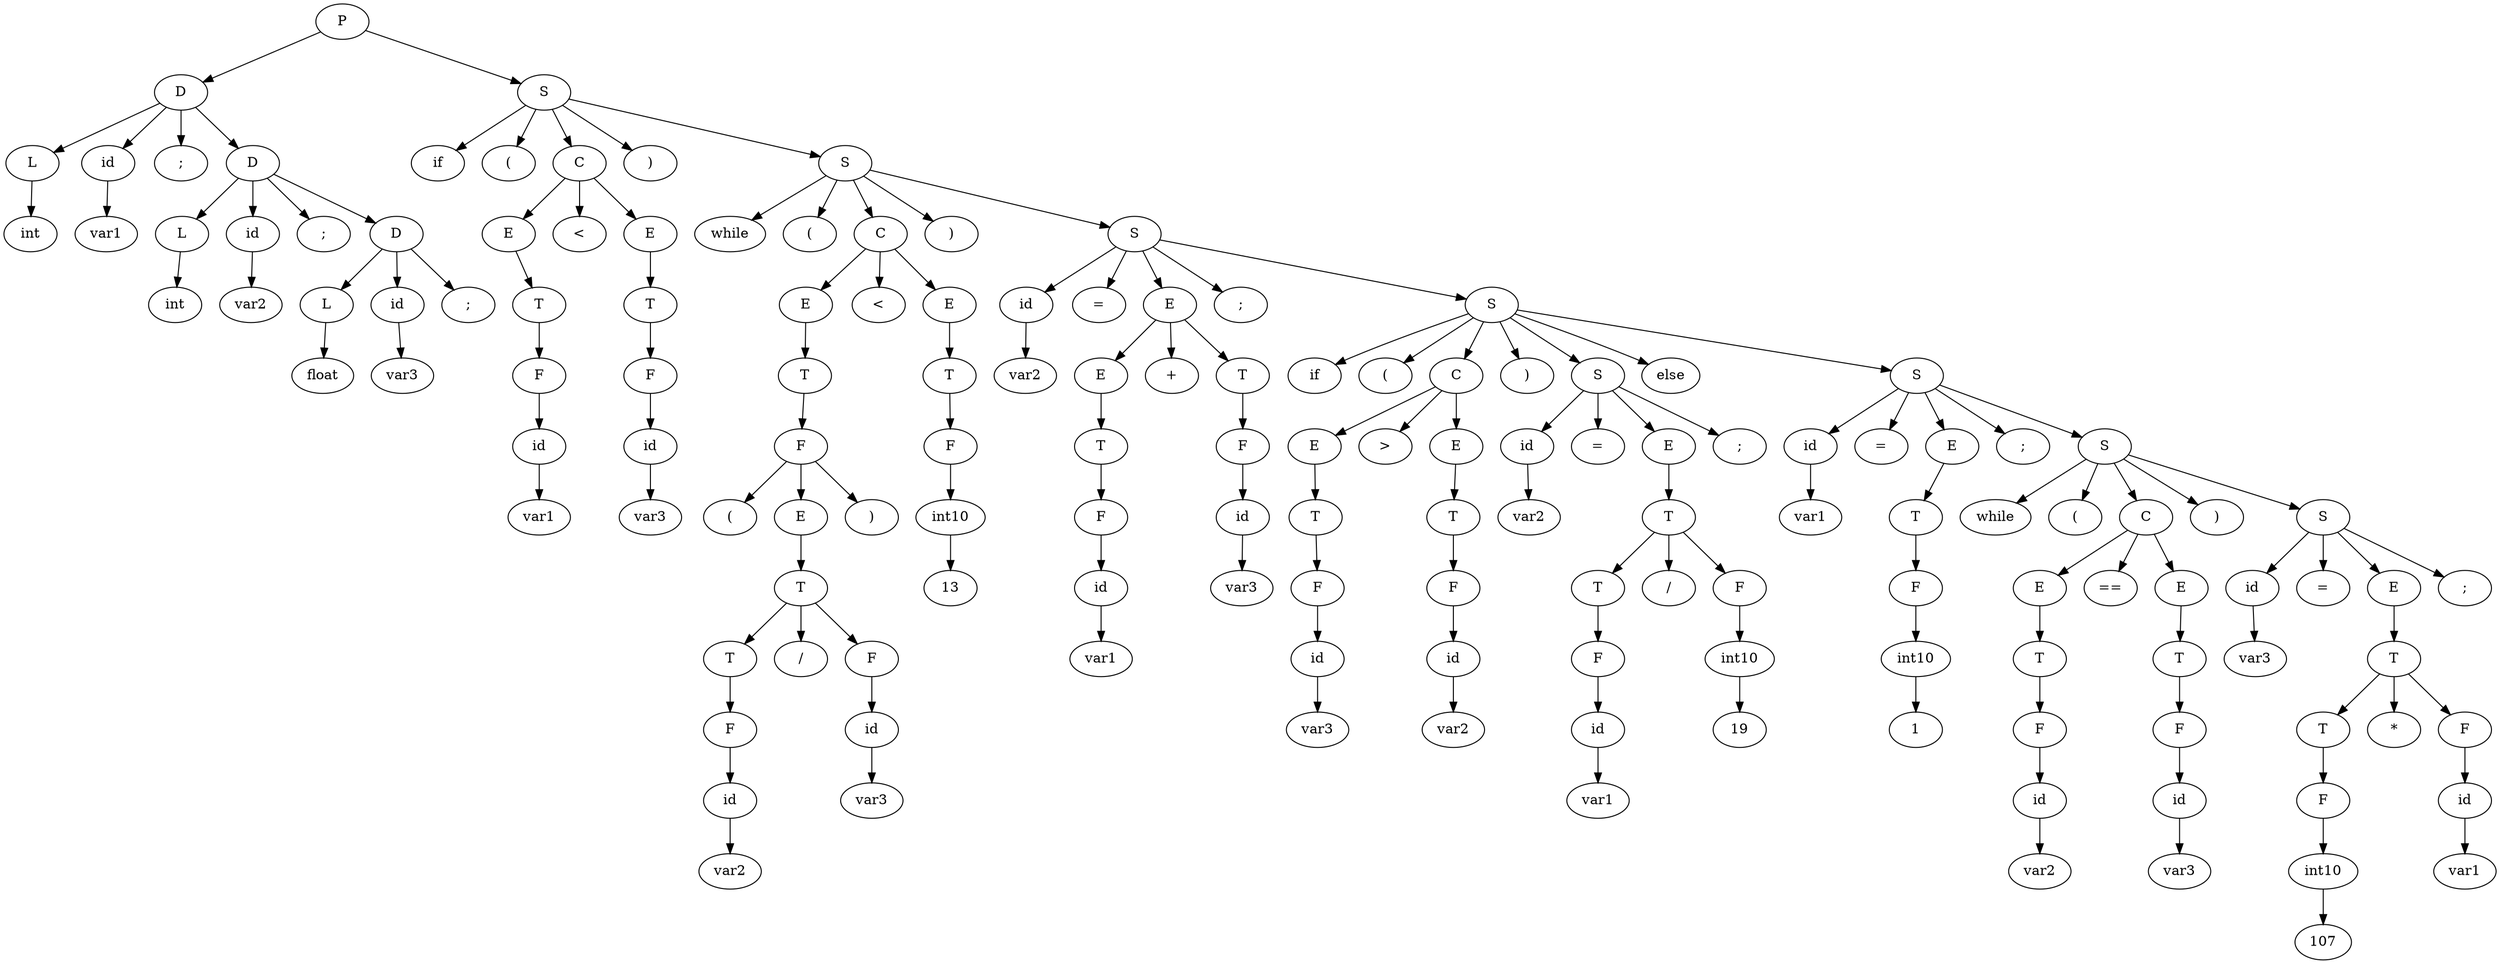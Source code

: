 digraph G{
	23993632->23979280;
	23993632 [label="P"];
	23979280 [label="D"];
	23979280->23977728;
	23977728 [label="L"];
	23977728->23977808;
	23977808 [label="int"];
	23979280->23977920;
	23977920 [label="id"];
	23977920->23978000;
	23978000 [label="var1"];
	23979280->23978112;
	23978112 [label=";"];
	23979280->23979472;
	23979472 [label="D"];
	23979472->23978192;
	23978192 [label="L"];
	23978192->23978272;
	23978272 [label="int"];
	23979472->23978384;
	23978384 [label="id"];
	23978384->23978464;
	23978464 [label="var2"];
	23979472->23978576;
	23978576 [label=";"];
	23979472->23979200;
	23979200 [label="D"];
	23979200->23978656;
	23978656 [label="L"];
	23978656->23978736;
	23978736 [label="float"];
	23979200->23978848;
	23978848 [label="id"];
	23978848->23978928;
	23978928 [label="var3"];
	23979200->23979040;
	23979040 [label=";"];
	23993632->23993472;
	23993472 [label="S"];
	23993472->23979120;
	23979120 [label="if"];
	23993472->23980064;
	23980064 [label="("];
	23993472->23981296;
	23981296 [label="C"];
	23981296->23980576;
	23980576 [label="E"];
	23980576->23980384;
	23980384 [label="T"];
	23980384->23980304;
	23980304 [label="F"];
	23980304->23980144;
	23980144 [label="id"];
	23980144->23980224;
	23980224 [label="var1"];
	23981296->23980496;
	23980496 [label="<"];
	23981296->23981184;
	23981184 [label="E"];
	23981184->23980992;
	23980992 [label="T"];
	23980992->23980880;
	23980880 [label="F"];
	23980880->23980688;
	23980688 [label="id"];
	23980688->23980768;
	23980768 [label="var3"];
	23993472->23981104;
	23981104 [label=")"];
	23993472->23993312;
	23993312 [label="S"];
	23993312->23981488;
	23981488 [label="while"];
	23993312->23981568;
	23981568 [label="("];
	23993312->23983824;
	23983824 [label="C"];
	23983824->23983136;
	23983136 [label="E"];
	23983136->23982976;
	23982976 [label="T"];
	23982976->23982816;
	23982816 [label="F"];
	23982816->23981648;
	23981648 [label="("];
	23982816->23982736;
	23982736 [label="E"];
	23982736->23982464;
	23982464 [label="T"];
	23982464->23981968;
	23981968 [label="T"];
	23981968->23981888;
	23981888 [label="F"];
	23981888->23981728;
	23981728 [label="id"];
	23981728->23981808;
	23981808 [label="var2"];
	23982464->23982080;
	23982080 [label="/"];
	23982464->23982352;
	23982352 [label="F"];
	23982352->23982160;
	23982160 [label="id"];
	23982160->23982240;
	23982240 [label="var3"];
	23982816->23982656;
	23982656 [label=")"];
	23983824->23983056;
	23983056 [label="<"];
	23983824->23983712;
	23983712 [label="E"];
	23983712->23983520;
	23983520 [label="T"];
	23983520->23983408;
	23983408 [label="F"];
	23983408->23983216;
	23983216 [label="int10"];
	23983216->23983296;
	23983296 [label="13"];
	23993312->23983632;
	23983632 [label=")"];
	23993312->23985520;
	23985520 [label="S"];
	23985520->23984016;
	23984016 [label="id"];
	23984016->23984096;
	23984096 [label="var2"];
	23985520->23984176;
	23984176 [label="="];
	23985520->23985328;
	23985328 [label="E"];
	23985328->23984720;
	23984720 [label="E"];
	23984720->23984528;
	23984528 [label="T"];
	23984528->23984416;
	23984416 [label="F"];
	23984416->23984256;
	23984256 [label="id"];
	23984256->23984336;
	23984336 [label="var1"];
	23985328->23984640;
	23984640 [label="+"];
	23985328->23985136;
	23985136 [label="T"];
	23985136->23985024;
	23985024 [label="F"];
	23985024->23984832;
	23984832 [label="id"];
	23984832->23984912;
	23984912 [label="var3"];
	23985520->23985248;
	23985248 [label=";"];
	23985520->23993072;
	23993072 [label="S"];
	23993072->23985648;
	23985648 [label="if"];
	23993072->23985728;
	23985728 [label="("];
	23993072->23986960;
	23986960 [label="C"];
	23986960->23986240;
	23986240 [label="E"];
	23986240->23986048;
	23986048 [label="T"];
	23986048->23985968;
	23985968 [label="F"];
	23985968->23985808;
	23985808 [label="id"];
	23985808->23985888;
	23985888 [label="var3"];
	23986960->23986160;
	23986160 [label=">"];
	23986960->23986848;
	23986848 [label="E"];
	23986848->23986656;
	23986656 [label="T"];
	23986656->23986544;
	23986544 [label="F"];
	23986544->23986352;
	23986352 [label="id"];
	23986352->23986432;
	23986432 [label="var2"];
	23993072->23986768;
	23986768 [label=")"];
	23993072->23988512;
	23988512 [label="S"];
	23988512->23987152;
	23987152 [label="id"];
	23987152->23987232;
	23987232 [label="var2"];
	23988512->23987312;
	23987312 [label="="];
	23988512->23988432;
	23988432 [label="E"];
	23988432->23988160;
	23988160 [label="T"];
	23988160->23987664;
	23987664 [label="T"];
	23987664->23987552;
	23987552 [label="F"];
	23987552->23987392;
	23987392 [label="id"];
	23987392->23987472;
	23987472 [label="var1"];
	23988160->23987776;
	23987776 [label="/"];
	23988160->23988048;
	23988048 [label="F"];
	23988048->23987856;
	23987856 [label="int10"];
	23987856->23987936;
	23987936 [label="19"];
	23988512->23988352;
	23988352 [label=";"];
	23993072->23988672;
	23988672 [label="else"];
	23993072->23989568;
	23989568 [label="S"];
	23989568->23988752;
	23988752 [label="id"];
	23988752->23988832;
	23988832 [label="var1"];
	23989568->23988912;
	23988912 [label="="];
	23989568->23989456;
	23989456 [label="E"];
	23989456->23989264;
	23989264 [label="T"];
	23989264->23989152;
	23989152 [label="F"];
	23989152->23988992;
	23988992 [label="int10"];
	23988992->23989072;
	23989072 [label="1"];
	23989568->23989376;
	23989376 [label=";"];
	23989568->23992784;
	23992784 [label="S"];
	23992784->23989760;
	23989760 [label="while"];
	23992784->23989840;
	23989840 [label="("];
	23992784->23991072;
	23991072 [label="C"];
	23991072->23990352;
	23990352 [label="E"];
	23990352->23990160;
	23990160 [label="T"];
	23990160->23990080;
	23990080 [label="F"];
	23990080->23989920;
	23989920 [label="id"];
	23989920->23990000;
	23990000 [label="var2"];
	23991072->23990272;
	23990272 [label="=="];
	23991072->23990960;
	23990960 [label="E"];
	23990960->23990768;
	23990768 [label="T"];
	23990768->23990656;
	23990656 [label="F"];
	23990656->23990464;
	23990464 [label="id"];
	23990464->23990544;
	23990544 [label="var3"];
	23992784->23990880;
	23990880 [label=")"];
	23992784->23992624;
	23992624 [label="S"];
	23992624->23991264;
	23991264 [label="id"];
	23991264->23991344;
	23991344 [label="var3"];
	23992624->23991424;
	23991424 [label="="];
	23992624->23992544;
	23992544 [label="E"];
	23992544->23992272;
	23992272 [label="T"];
	23992272->23991776;
	23991776 [label="T"];
	23991776->23991664;
	23991664 [label="F"];
	23991664->23991504;
	23991504 [label="int10"];
	23991504->23991584;
	23991584 [label="107"];
	23992272->23991888;
	23991888 [label="*"];
	23992272->23992160;
	23992160 [label="F"];
	23992160->23991968;
	23991968 [label="id"];
	23991968->23992048;
	23992048 [label="var1"];
	23992624->23992464;
	23992464 [label=";"];
}
